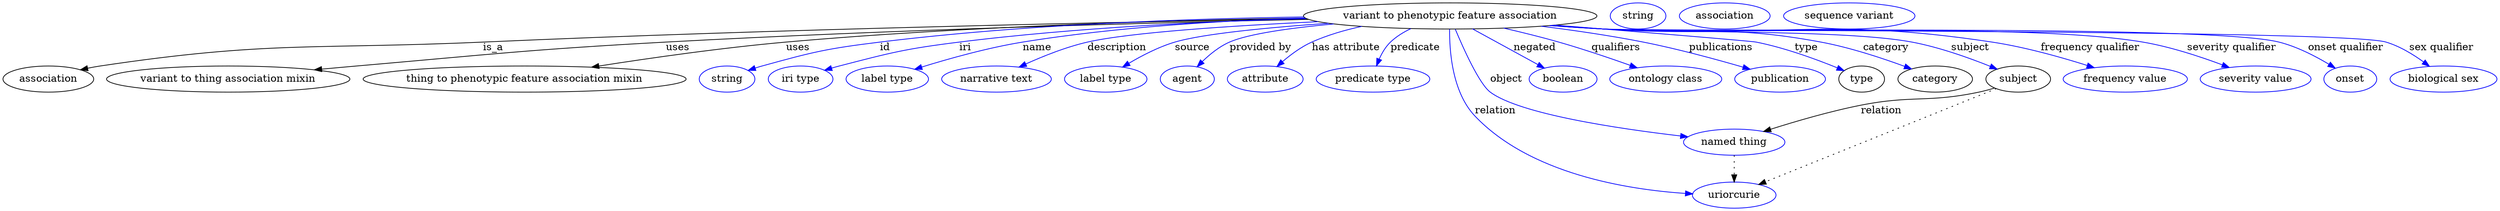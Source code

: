 digraph {
	graph [bb="0,0,2800.8,283"];
	node [label="\N"];
	"variant to phenotypic feature association"	 [height=0.5,
		label="variant to phenotypic feature association",
		pos="1601,265",
		width=4.2788];
	association	 [height=0.5,
		pos="50.046,178",
		width=1.3902];
	"variant to phenotypic feature association" -> association	 [label=is_a,
		lp="536.05,221.5",
		pos="e,86.561,190.48 1448.6,262.09 1240,257.61 853.95,247.54 525.05,229 339.87,218.56 291.26,230.6 109.05,196 104.9,195.21 100.64,194.24 \
96.389,193.16"];
	"variant to thing association mixin"	 [height=0.5,
		pos="248.05,178",
		width=3.6108];
	"variant to phenotypic feature association" -> "variant to thing association mixin"	 [label=uses,
		lp="737.05,221.5",
		pos="e,341.83,190.55 1450.2,261.38 1275.5,256.59 979.2,246.62 725.05,229 574.47,218.56 537.02,213.03 387.05,196 375.62,194.7 363.67,193.27 \
351.79,191.8"];
	"thing to phenotypic feature association mixin"	 [height=0.5,
		pos="567.05,178",
		width=4.7482];
	"variant to phenotypic feature association" -> "thing to phenotypic feature association mixin"	 [label=uses,
		lp="869.05,221.5",
		pos="e,643.29,194.11 1452.6,260.03 1269.3,253.51 968.29,241.42 857.05,229 788.15,221.31 710.87,207.45 653.42,196.12"];
	id	 [color=blue,
		height=0.5,
		label=string,
		pos="786.05,178",
		width=0.84854];
	"variant to phenotypic feature association" -> id	 [color=blue,
		label=id,
		lp="968.55,221.5",
		pos="e,809.87,189.59 1453.3,259.75 1295,253.56 1054.1,242.42 963.05,229 901.08,219.87 885.3,216.27 826.05,196 823.8,195.23 821.5,194.38 \
819.2,193.48",
		style=solid];
	iri	 [color=blue,
		height=0.5,
		label="iri type",
		pos="871.05,178",
		width=1.011];
	"variant to phenotypic feature association" -> iri	 [color=blue,
		label=iri,
		lp="1060.5,221.5",
		pos="e,899.05,189.66 1457.8,258.35 1322.3,251.55 1129,240.4 1054,229 992.13,219.58 976.79,214.79 917.05,196 914.28,195.13 911.45,194.18 \
908.61,193.18",
		style=solid];
	name	 [color=blue,
		height=0.5,
		label="label type",
		pos="971.05,178",
		width=1.2638];
	"variant to phenotypic feature association" -> name	 [color=blue,
		label=name,
		lp="1143.5,221.5",
		pos="e,1002.9,190.88 1459.5,257.88 1343.7,251.38 1189.3,240.97 1128,229 1087.9,221.16 1043.8,206.24 1012.6,194.55",
		style=solid];
	description	 [color=blue,
		height=0.5,
		label="narrative text",
		pos="1092,178",
		width=1.6068];
	"variant to phenotypic feature association" -> description	 [color=blue,
		label=description,
		lp="1234.5,221.5",
		pos="e,1120.1,193.98 1461.5,257.31 1367.1,251.16 1251.3,241.5 1204,229 1178,222.09 1150.3,209.59 1129.1,198.69",
		style=solid];
	source	 [color=blue,
		height=0.5,
		label="label type",
		pos="1213,178",
		width=1.2638];
	"variant to phenotypic feature association" -> source	 [color=blue,
		label=source,
		lp="1320,221.5",
		pos="e,1234.9,193.87 1474.2,254.78 1407.7,248.42 1333.6,239.47 1302,229 1281.4,222.14 1260.1,210.19 1243.6,199.58",
		style=solid];
	"provided by"	 [color=blue,
		height=0.5,
		label=agent,
		pos="1306,178",
		width=0.83048];
	"variant to phenotypic feature association" -> "provided by"	 [color=blue,
		label="provided by",
		lp="1398,221.5",
		pos="e,1319.9,194.06 1484.2,253.27 1436.1,247.19 1386.6,238.94 1365,229 1350.8,222.43 1337.4,211.36 1326.9,201.21",
		style=solid];
	"has attribute"	 [color=blue,
		height=0.5,
		label=attribute,
		pos="1394,178",
		width=1.1193];
	"variant to phenotypic feature association" -> "has attribute"	 [color=blue,
		label="has attribute",
		lp="1490.5,221.5",
		pos="e,1410.3,194.51 1515.1,250 1495.4,244.82 1475,237.97 1457,229 1442.9,221.92 1429,211.2 1417.8,201.41",
		style=solid];
	predicate	 [color=blue,
		height=0.5,
		label="predicate type",
		pos="1513,178",
		width=1.679];
	"variant to phenotypic feature association" -> predicate	 [color=blue,
		label=predicate,
		lp="1562,221.5",
		pos="e,1518.5,196.13 1561.1,247.55 1552.4,242.47 1543.8,236.28 1537,229 1530.8,222.3 1525.9,213.7 1522.3,205.48",
		style=solid];
	object	 [color=blue,
		height=0.5,
		label="named thing",
		pos="1931,91",
		width=1.5346];
	"variant to phenotypic feature association" -> object	 [color=blue,
		label=object,
		lp="1673,178",
		pos="e,1880.8,98.575 1608.5,246.66 1619.7,219.77 1641.3,171.59 1656,160 1689,134.02 1800.2,112.02 1870.7,100.24",
		style=solid];
	relation	 [color=blue,
		height=0.5,
		label=uriorcurie,
		pos="1931,18",
		width=1.2638];
	"variant to phenotypic feature association" -> relation	 [color=blue,
		label=relation,
		lp="1669,134.5",
		pos="e,1889.1,25.017 1601.6,246.56 1603.7,216.59 1612.3,157.62 1648,127 1715.9,68.942 1818,39.975 1879.2,27.032",
		style=solid];
	negated	 [color=blue,
		height=0.5,
		label=boolean,
		pos="1737,178",
		width=1.0652];
	"variant to phenotypic feature association" -> negated	 [color=blue,
		label=negated,
		lp="1704.5,221.5",
		pos="e,1715.3,193.03 1631.4,247.17 1641,241.46 1651.5,235.06 1661,229 1676.2,219.36 1692.8,208.27 1706.7,198.9",
		style=solid];
	qualifiers	 [color=blue,
		height=0.5,
		label="ontology class",
		pos="1855,178",
		width=1.7151];
	"variant to phenotypic feature association" -> qualifiers	 [color=blue,
		label=qualifiers,
		lp="1795,221.5",
		pos="e,1821,193.15 1665.5,248.59 1686.2,242.88 1709.3,236.12 1730,229 1757.5,219.59 1787.7,207.34 1811.5,197.21",
		style=solid];
	publications	 [color=blue,
		height=0.5,
		label=publication,
		pos="1985,178",
		width=1.3902];
	"variant to phenotypic feature association" -> publications	 [color=blue,
		label=publications,
		lp="1912.5,221.5",
		pos="e,1949.9,190.88 1704.6,251.66 1742.7,245.88 1786.1,238.29 1825,229 1864.6,219.57 1908.6,205.26 1940.4,194.2",
		style=solid];
	type	 [height=0.5,
		pos="2080,178",
		width=0.75];
	"variant to phenotypic feature association" -> type	 [color=blue,
		label=type,
		lp="2014,221.5",
		pos="e,2058.6,189.3 1712.4,252.5 1729.7,250.62 1747.3,248.73 1764,247 1846.7,238.44 1868.9,246.89 1950,229 1993.3,219.46 2003.3,213.27 \
2044,196 2045.8,195.24 2047.7,194.44 2049.5,193.61",
		style=solid];
	category	 [height=0.5,
		pos="2166,178",
		width=1.1374];
	"variant to phenotypic feature association" -> category	 [color=blue,
		label=category,
		lp="2103.5,221.5",
		pos="e,2138.1,191.22 1710.6,252.26 1728.4,250.37 1746.7,248.54 1764,247 1882.1,236.49 1914.2,254.07 2030,229 2064.5,221.54 2101.9,207.01 \
2128.7,195.37",
		style=solid];
	subject	 [height=0.5,
		pos="2261,178",
		width=0.99297];
	"variant to phenotypic feature association" -> subject	 [color=blue,
		label=subject,
		lp="2198.5,221.5",
		pos="e,2235.4,190.96 1709.2,252.12 1727.5,250.21 1746.3,248.41 1764,247 1926.8,234.03 1971.3,262.99 2131,229 2164.5,221.89 2200.5,207.14 \
2226.1,195.32",
		style=solid];
	"frequency qualifier"	 [color=blue,
		height=0.5,
		label="frequency value",
		pos="2382,178",
		width=1.8776];
	"variant to phenotypic feature association" -> "frequency qualifier"	 [color=blue,
		label="frequency qualifier",
		lp="2333,221.5",
		pos="e,2344.6,193.1 1708.4,252.06 1726.9,250.13 1746,248.35 1764,247 1967.2,231.81 2021.4,264.25 2222,229 2261.1,222.14 2303.8,208.19 \
2335.2,196.61",
		style=solid];
	"severity qualifier"	 [color=blue,
		height=0.5,
		label="severity value",
		pos="2527,178",
		width=1.661];
	"variant to phenotypic feature association" -> "severity qualifier"	 [color=blue,
		label="severity qualifier",
		lp="2486.5,221.5",
		pos="e,2495,193.24 1707.9,251.94 1726.6,250.02 1745.9,248.26 1764,247 1902.7,237.37 2252.6,255.43 2389,229 2422.5,222.51 2458.7,208.9 \
2485.5,197.38",
		style=solid];
	"onset qualifier"	 [color=blue,
		height=0.5,
		label=onset,
		pos="2634,178",
		width=0.81243];
	"variant to phenotypic feature association" -> "onset qualifier"	 [color=blue,
		label="onset qualifier",
		lp="2613.5,221.5",
		pos="e,2614.7,191.62 1707.5,251.9 1726.3,249.97 1745.7,248.22 1764,247 1849.8,241.28 2453.9,250.56 2537,229 2561.9,222.56 2587.5,208.74 \
2606.2,197.11",
		style=solid];
	"sex qualifier"	 [color=blue,
		height=0.5,
		label="biological sex",
		pos="2741,178",
		width=1.661];
	"variant to phenotypic feature association" -> "sex qualifier"	 [color=blue,
		label="sex qualifier",
		lp="2722,221.5",
		pos="e,2720.1,195.06 1707,251.9 1726,249.96 1745.6,248.2 1764,247 1863.1,240.55 2561.7,256.7 2657,229 2676.6,223.31 2696.2,211.81 2711.6,\
201.17",
		style=solid];
	object -> relation	 [pos="e,1931,36.09 1931,72.955 1931,64.883 1931,55.176 1931,46.182",
		style=dotted];
	association_type	 [color=blue,
		height=0.5,
		label=string,
		pos="1804,265",
		width=0.84854];
	association_category	 [color=blue,
		height=0.5,
		label=association,
		pos="1903,265",
		width=1.3902];
	subject -> object	 [label=relation,
		lp="2102,134.5",
		pos="e,1965.9,105.03 2234.3,166.04 2228.4,163.75 2222.1,161.58 2216,160 2157.5,144.64 2140,155.81 2081,142 2044.8,133.52 2005,119.77 \
1975.5,108.68"];
	subject -> relation	 [pos="e,1960.1,32.081 2235.2,165.45 2177.2,137.37 2037.1,69.408 1969.2,36.486",
		style=dotted];
	"variant to phenotypic feature association_subject"	 [color=blue,
		height=0.5,
		label="sequence variant",
		pos="2041,265",
		width=1.9318];
}
